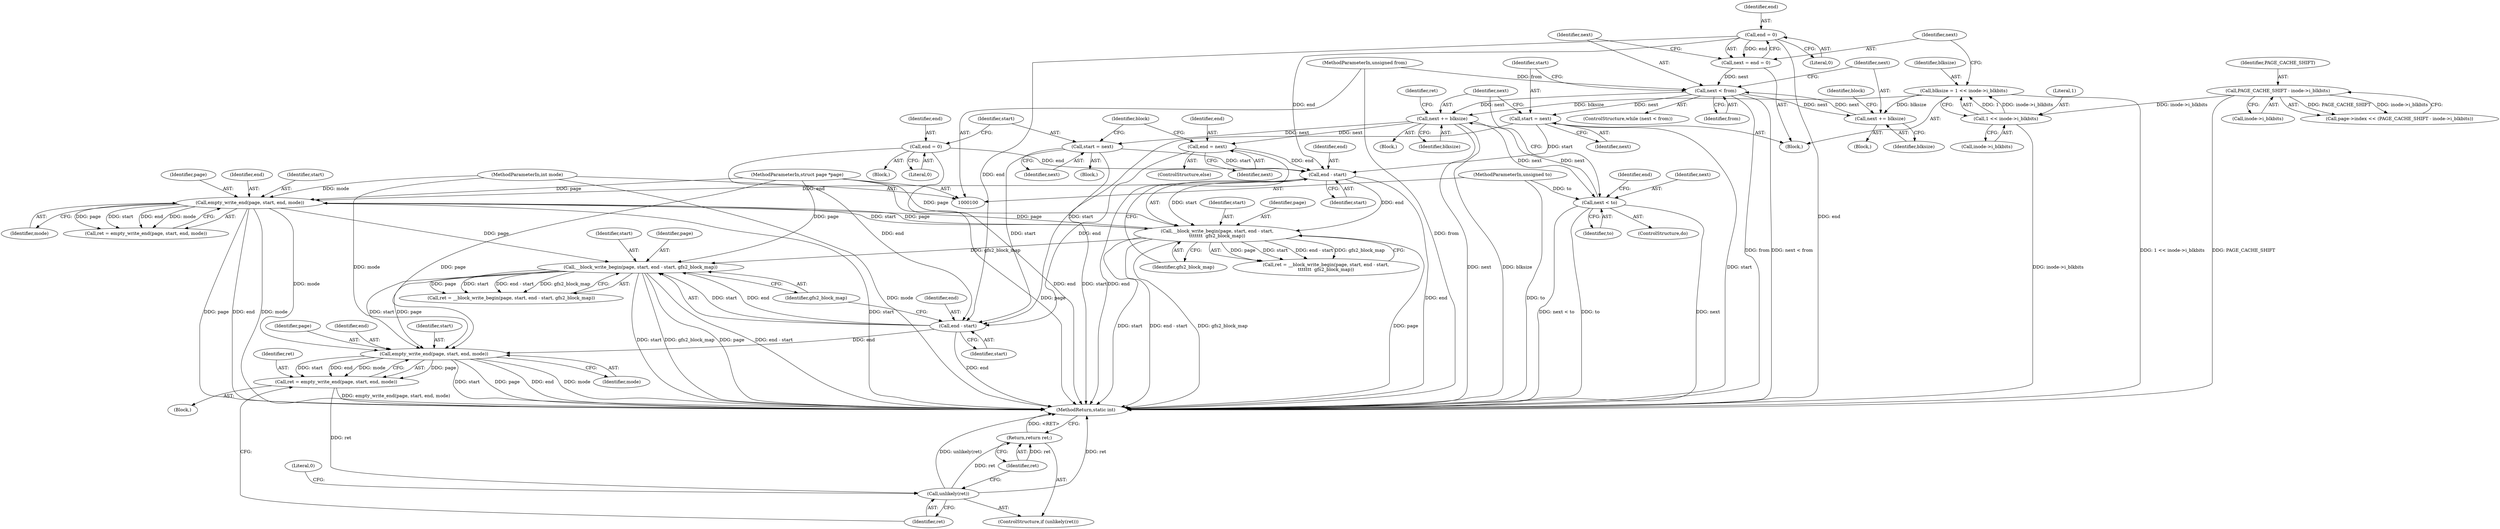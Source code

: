 digraph "1_linux_64dd153c83743af81f20924c6343652d731eeecb_4@API" {
"1000241" [label="(Call,empty_write_end(page, start, end, mode))"];
"1000227" [label="(Call,__block_write_begin(page, start, end - start, gfs2_block_map))"];
"1000197" [label="(Call,empty_write_end(page, start, end, mode))"];
"1000183" [label="(Call,__block_write_begin(page, start, end - start,\n\t\t\t\t\t\t\t  gfs2_block_map))"];
"1000101" [label="(MethodParameterIn,struct page *page)"];
"1000186" [label="(Call,end - start)"];
"1000140" [label="(Call,end = 0)"];
"1000207" [label="(Call,end = 0)"];
"1000214" [label="(Call,end = next)"];
"1000158" [label="(Call,next += blksize)"];
"1000131" [label="(Call,blksize = 1 << inode->i_blkbits)"];
"1000133" [label="(Call,1 << inode->i_blkbits)"];
"1000125" [label="(Call,PAGE_CACHE_SHIFT - inode->i_blkbits)"];
"1000219" [label="(Call,next < to)"];
"1000103" [label="(MethodParameterIn,unsigned to)"];
"1000144" [label="(Call,next < from)"];
"1000138" [label="(Call,next = end = 0)"];
"1000148" [label="(Call,next += blksize)"];
"1000102" [label="(MethodParameterIn,unsigned from)"];
"1000153" [label="(Call,start = next)"];
"1000210" [label="(Call,start = next)"];
"1000104" [label="(MethodParameterIn,int mode)"];
"1000230" [label="(Call,end - start)"];
"1000239" [label="(Call,ret = empty_write_end(page, start, end, mode))"];
"1000247" [label="(Call,unlikely(ret))"];
"1000249" [label="(Return,return ret;)"];
"1000227" [label="(Call,__block_write_begin(page, start, end - start, gfs2_block_map))"];
"1000133" [label="(Call,1 << inode->i_blkbits)"];
"1000224" [label="(Block,)"];
"1000177" [label="(Block,)"];
"1000241" [label="(Call,empty_write_end(page, start, end, mode))"];
"1000134" [label="(Literal,1)"];
"1000252" [label="(Literal,0)"];
"1000187" [label="(Identifier,end)"];
"1000250" [label="(Identifier,ret)"];
"1000183" [label="(Call,__block_write_begin(page, start, end - start,\n\t\t\t\t\t\t\t  gfs2_block_map))"];
"1000127" [label="(Call,inode->i_blkbits)"];
"1000201" [label="(Identifier,mode)"];
"1000213" [label="(ControlStructure,else)"];
"1000233" [label="(Identifier,gfs2_block_map)"];
"1000135" [label="(Call,inode->i_blkbits)"];
"1000139" [label="(Identifier,next)"];
"1000180" [label="(Block,)"];
"1000132" [label="(Identifier,blksize)"];
"1000225" [label="(Call,ret = __block_write_begin(page, start, end - start, gfs2_block_map))"];
"1000188" [label="(Identifier,start)"];
"1000246" [label="(ControlStructure,if (unlikely(ret)))"];
"1000181" [label="(Call,ret = __block_write_begin(page, start, end - start,\n\t\t\t\t\t\t\t  gfs2_block_map))"];
"1000131" [label="(Call,blksize = 1 << inode->i_blkbits)"];
"1000185" [label="(Identifier,start)"];
"1000199" [label="(Identifier,start)"];
"1000209" [label="(Literal,0)"];
"1000152" [label="(Identifier,block)"];
"1000253" [label="(MethodReturn,static int)"];
"1000212" [label="(Identifier,next)"];
"1000230" [label="(Call,end - start)"];
"1000159" [label="(Identifier,next)"];
"1000198" [label="(Identifier,page)"];
"1000140" [label="(Call,end = 0)"];
"1000105" [label="(Block,)"];
"1000162" [label="(Identifier,ret)"];
"1000138" [label="(Call,next = end = 0)"];
"1000157" [label="(Block,)"];
"1000144" [label="(Call,next < from)"];
"1000229" [label="(Identifier,start)"];
"1000189" [label="(Identifier,gfs2_block_map)"];
"1000245" [label="(Identifier,mode)"];
"1000242" [label="(Identifier,page)"];
"1000148" [label="(Call,next += blksize)"];
"1000228" [label="(Identifier,page)"];
"1000102" [label="(MethodParameterIn,unsigned from)"];
"1000153" [label="(Call,start = next)"];
"1000232" [label="(Identifier,start)"];
"1000154" [label="(Identifier,start)"];
"1000216" [label="(Identifier,next)"];
"1000104" [label="(MethodParameterIn,int mode)"];
"1000143" [label="(ControlStructure,while (next < from))"];
"1000141" [label="(Identifier,end)"];
"1000200" [label="(Identifier,end)"];
"1000186" [label="(Call,end - start)"];
"1000184" [label="(Identifier,page)"];
"1000195" [label="(Call,ret = empty_write_end(page, start, end, mode))"];
"1000155" [label="(Identifier,next)"];
"1000142" [label="(Literal,0)"];
"1000211" [label="(Identifier,start)"];
"1000240" [label="(Identifier,ret)"];
"1000197" [label="(Call,empty_write_end(page, start, end, mode))"];
"1000126" [label="(Identifier,PAGE_CACHE_SHIFT)"];
"1000248" [label="(Identifier,ret)"];
"1000244" [label="(Identifier,end)"];
"1000146" [label="(Identifier,from)"];
"1000121" [label="(Call,page->index << (PAGE_CACHE_SHIFT - inode->i_blkbits))"];
"1000101" [label="(MethodParameterIn,struct page *page)"];
"1000158" [label="(Call,next += blksize)"];
"1000149" [label="(Identifier,next)"];
"1000223" [label="(Identifier,end)"];
"1000147" [label="(Block,)"];
"1000207" [label="(Call,end = 0)"];
"1000239" [label="(Call,ret = empty_write_end(page, start, end, mode))"];
"1000156" [label="(ControlStructure,do)"];
"1000220" [label="(Identifier,next)"];
"1000150" [label="(Identifier,blksize)"];
"1000218" [label="(Identifier,block)"];
"1000210" [label="(Call,start = next)"];
"1000125" [label="(Call,PAGE_CACHE_SHIFT - inode->i_blkbits)"];
"1000247" [label="(Call,unlikely(ret))"];
"1000219" [label="(Call,next < to)"];
"1000145" [label="(Identifier,next)"];
"1000214" [label="(Call,end = next)"];
"1000249" [label="(Return,return ret;)"];
"1000103" [label="(MethodParameterIn,unsigned to)"];
"1000221" [label="(Identifier,to)"];
"1000231" [label="(Identifier,end)"];
"1000215" [label="(Identifier,end)"];
"1000243" [label="(Identifier,start)"];
"1000208" [label="(Identifier,end)"];
"1000160" [label="(Identifier,blksize)"];
"1000241" -> "1000239"  [label="AST: "];
"1000241" -> "1000245"  [label="CFG: "];
"1000242" -> "1000241"  [label="AST: "];
"1000243" -> "1000241"  [label="AST: "];
"1000244" -> "1000241"  [label="AST: "];
"1000245" -> "1000241"  [label="AST: "];
"1000239" -> "1000241"  [label="CFG: "];
"1000241" -> "1000253"  [label="DDG: page"];
"1000241" -> "1000253"  [label="DDG: end"];
"1000241" -> "1000253"  [label="DDG: mode"];
"1000241" -> "1000253"  [label="DDG: start"];
"1000241" -> "1000239"  [label="DDG: page"];
"1000241" -> "1000239"  [label="DDG: start"];
"1000241" -> "1000239"  [label="DDG: end"];
"1000241" -> "1000239"  [label="DDG: mode"];
"1000227" -> "1000241"  [label="DDG: page"];
"1000227" -> "1000241"  [label="DDG: start"];
"1000101" -> "1000241"  [label="DDG: page"];
"1000230" -> "1000241"  [label="DDG: end"];
"1000197" -> "1000241"  [label="DDG: mode"];
"1000104" -> "1000241"  [label="DDG: mode"];
"1000227" -> "1000225"  [label="AST: "];
"1000227" -> "1000233"  [label="CFG: "];
"1000228" -> "1000227"  [label="AST: "];
"1000229" -> "1000227"  [label="AST: "];
"1000230" -> "1000227"  [label="AST: "];
"1000233" -> "1000227"  [label="AST: "];
"1000225" -> "1000227"  [label="CFG: "];
"1000227" -> "1000253"  [label="DDG: gfs2_block_map"];
"1000227" -> "1000253"  [label="DDG: page"];
"1000227" -> "1000253"  [label="DDG: start"];
"1000227" -> "1000253"  [label="DDG: end - start"];
"1000227" -> "1000225"  [label="DDG: page"];
"1000227" -> "1000225"  [label="DDG: start"];
"1000227" -> "1000225"  [label="DDG: end - start"];
"1000227" -> "1000225"  [label="DDG: gfs2_block_map"];
"1000197" -> "1000227"  [label="DDG: page"];
"1000101" -> "1000227"  [label="DDG: page"];
"1000230" -> "1000227"  [label="DDG: start"];
"1000230" -> "1000227"  [label="DDG: end"];
"1000183" -> "1000227"  [label="DDG: gfs2_block_map"];
"1000197" -> "1000195"  [label="AST: "];
"1000197" -> "1000201"  [label="CFG: "];
"1000198" -> "1000197"  [label="AST: "];
"1000199" -> "1000197"  [label="AST: "];
"1000200" -> "1000197"  [label="AST: "];
"1000201" -> "1000197"  [label="AST: "];
"1000195" -> "1000197"  [label="CFG: "];
"1000197" -> "1000253"  [label="DDG: end"];
"1000197" -> "1000253"  [label="DDG: mode"];
"1000197" -> "1000253"  [label="DDG: start"];
"1000197" -> "1000253"  [label="DDG: page"];
"1000197" -> "1000183"  [label="DDG: page"];
"1000197" -> "1000195"  [label="DDG: page"];
"1000197" -> "1000195"  [label="DDG: start"];
"1000197" -> "1000195"  [label="DDG: end"];
"1000197" -> "1000195"  [label="DDG: mode"];
"1000183" -> "1000197"  [label="DDG: page"];
"1000183" -> "1000197"  [label="DDG: start"];
"1000101" -> "1000197"  [label="DDG: page"];
"1000186" -> "1000197"  [label="DDG: end"];
"1000104" -> "1000197"  [label="DDG: mode"];
"1000183" -> "1000181"  [label="AST: "];
"1000183" -> "1000189"  [label="CFG: "];
"1000184" -> "1000183"  [label="AST: "];
"1000185" -> "1000183"  [label="AST: "];
"1000186" -> "1000183"  [label="AST: "];
"1000189" -> "1000183"  [label="AST: "];
"1000181" -> "1000183"  [label="CFG: "];
"1000183" -> "1000253"  [label="DDG: start"];
"1000183" -> "1000253"  [label="DDG: end - start"];
"1000183" -> "1000253"  [label="DDG: gfs2_block_map"];
"1000183" -> "1000253"  [label="DDG: page"];
"1000183" -> "1000181"  [label="DDG: page"];
"1000183" -> "1000181"  [label="DDG: start"];
"1000183" -> "1000181"  [label="DDG: end - start"];
"1000183" -> "1000181"  [label="DDG: gfs2_block_map"];
"1000101" -> "1000183"  [label="DDG: page"];
"1000186" -> "1000183"  [label="DDG: start"];
"1000186" -> "1000183"  [label="DDG: end"];
"1000101" -> "1000100"  [label="AST: "];
"1000101" -> "1000253"  [label="DDG: page"];
"1000186" -> "1000188"  [label="CFG: "];
"1000187" -> "1000186"  [label="AST: "];
"1000188" -> "1000186"  [label="AST: "];
"1000189" -> "1000186"  [label="CFG: "];
"1000186" -> "1000253"  [label="DDG: end"];
"1000140" -> "1000186"  [label="DDG: end"];
"1000207" -> "1000186"  [label="DDG: end"];
"1000214" -> "1000186"  [label="DDG: end"];
"1000153" -> "1000186"  [label="DDG: start"];
"1000210" -> "1000186"  [label="DDG: start"];
"1000140" -> "1000138"  [label="AST: "];
"1000140" -> "1000142"  [label="CFG: "];
"1000141" -> "1000140"  [label="AST: "];
"1000142" -> "1000140"  [label="AST: "];
"1000138" -> "1000140"  [label="CFG: "];
"1000140" -> "1000253"  [label="DDG: end"];
"1000140" -> "1000138"  [label="DDG: end"];
"1000140" -> "1000230"  [label="DDG: end"];
"1000207" -> "1000180"  [label="AST: "];
"1000207" -> "1000209"  [label="CFG: "];
"1000208" -> "1000207"  [label="AST: "];
"1000209" -> "1000207"  [label="AST: "];
"1000211" -> "1000207"  [label="CFG: "];
"1000207" -> "1000253"  [label="DDG: end"];
"1000207" -> "1000230"  [label="DDG: end"];
"1000214" -> "1000213"  [label="AST: "];
"1000214" -> "1000216"  [label="CFG: "];
"1000215" -> "1000214"  [label="AST: "];
"1000216" -> "1000214"  [label="AST: "];
"1000218" -> "1000214"  [label="CFG: "];
"1000214" -> "1000253"  [label="DDG: end"];
"1000158" -> "1000214"  [label="DDG: next"];
"1000214" -> "1000230"  [label="DDG: end"];
"1000158" -> "1000157"  [label="AST: "];
"1000158" -> "1000160"  [label="CFG: "];
"1000159" -> "1000158"  [label="AST: "];
"1000160" -> "1000158"  [label="AST: "];
"1000162" -> "1000158"  [label="CFG: "];
"1000158" -> "1000253"  [label="DDG: next"];
"1000158" -> "1000253"  [label="DDG: blksize"];
"1000131" -> "1000158"  [label="DDG: blksize"];
"1000219" -> "1000158"  [label="DDG: next"];
"1000144" -> "1000158"  [label="DDG: next"];
"1000158" -> "1000210"  [label="DDG: next"];
"1000158" -> "1000219"  [label="DDG: next"];
"1000131" -> "1000105"  [label="AST: "];
"1000131" -> "1000133"  [label="CFG: "];
"1000132" -> "1000131"  [label="AST: "];
"1000133" -> "1000131"  [label="AST: "];
"1000139" -> "1000131"  [label="CFG: "];
"1000131" -> "1000253"  [label="DDG: 1 << inode->i_blkbits"];
"1000133" -> "1000131"  [label="DDG: 1"];
"1000133" -> "1000131"  [label="DDG: inode->i_blkbits"];
"1000131" -> "1000148"  [label="DDG: blksize"];
"1000133" -> "1000135"  [label="CFG: "];
"1000134" -> "1000133"  [label="AST: "];
"1000135" -> "1000133"  [label="AST: "];
"1000133" -> "1000253"  [label="DDG: inode->i_blkbits"];
"1000125" -> "1000133"  [label="DDG: inode->i_blkbits"];
"1000125" -> "1000121"  [label="AST: "];
"1000125" -> "1000127"  [label="CFG: "];
"1000126" -> "1000125"  [label="AST: "];
"1000127" -> "1000125"  [label="AST: "];
"1000121" -> "1000125"  [label="CFG: "];
"1000125" -> "1000253"  [label="DDG: PAGE_CACHE_SHIFT"];
"1000125" -> "1000121"  [label="DDG: PAGE_CACHE_SHIFT"];
"1000125" -> "1000121"  [label="DDG: inode->i_blkbits"];
"1000219" -> "1000156"  [label="AST: "];
"1000219" -> "1000221"  [label="CFG: "];
"1000220" -> "1000219"  [label="AST: "];
"1000221" -> "1000219"  [label="AST: "];
"1000159" -> "1000219"  [label="CFG: "];
"1000223" -> "1000219"  [label="CFG: "];
"1000219" -> "1000253"  [label="DDG: next < to"];
"1000219" -> "1000253"  [label="DDG: to"];
"1000219" -> "1000253"  [label="DDG: next"];
"1000103" -> "1000219"  [label="DDG: to"];
"1000103" -> "1000100"  [label="AST: "];
"1000103" -> "1000253"  [label="DDG: to"];
"1000144" -> "1000143"  [label="AST: "];
"1000144" -> "1000146"  [label="CFG: "];
"1000145" -> "1000144"  [label="AST: "];
"1000146" -> "1000144"  [label="AST: "];
"1000149" -> "1000144"  [label="CFG: "];
"1000154" -> "1000144"  [label="CFG: "];
"1000144" -> "1000253"  [label="DDG: next < from"];
"1000144" -> "1000253"  [label="DDG: from"];
"1000138" -> "1000144"  [label="DDG: next"];
"1000148" -> "1000144"  [label="DDG: next"];
"1000102" -> "1000144"  [label="DDG: from"];
"1000144" -> "1000148"  [label="DDG: next"];
"1000144" -> "1000153"  [label="DDG: next"];
"1000138" -> "1000105"  [label="AST: "];
"1000139" -> "1000138"  [label="AST: "];
"1000145" -> "1000138"  [label="CFG: "];
"1000148" -> "1000147"  [label="AST: "];
"1000148" -> "1000150"  [label="CFG: "];
"1000149" -> "1000148"  [label="AST: "];
"1000150" -> "1000148"  [label="AST: "];
"1000152" -> "1000148"  [label="CFG: "];
"1000102" -> "1000100"  [label="AST: "];
"1000102" -> "1000253"  [label="DDG: from"];
"1000153" -> "1000105"  [label="AST: "];
"1000153" -> "1000155"  [label="CFG: "];
"1000154" -> "1000153"  [label="AST: "];
"1000155" -> "1000153"  [label="AST: "];
"1000159" -> "1000153"  [label="CFG: "];
"1000153" -> "1000253"  [label="DDG: start"];
"1000153" -> "1000230"  [label="DDG: start"];
"1000210" -> "1000177"  [label="AST: "];
"1000210" -> "1000212"  [label="CFG: "];
"1000211" -> "1000210"  [label="AST: "];
"1000212" -> "1000210"  [label="AST: "];
"1000218" -> "1000210"  [label="CFG: "];
"1000210" -> "1000253"  [label="DDG: start"];
"1000210" -> "1000230"  [label="DDG: start"];
"1000104" -> "1000100"  [label="AST: "];
"1000104" -> "1000253"  [label="DDG: mode"];
"1000230" -> "1000232"  [label="CFG: "];
"1000231" -> "1000230"  [label="AST: "];
"1000232" -> "1000230"  [label="AST: "];
"1000233" -> "1000230"  [label="CFG: "];
"1000230" -> "1000253"  [label="DDG: end"];
"1000239" -> "1000224"  [label="AST: "];
"1000240" -> "1000239"  [label="AST: "];
"1000248" -> "1000239"  [label="CFG: "];
"1000239" -> "1000253"  [label="DDG: empty_write_end(page, start, end, mode)"];
"1000239" -> "1000247"  [label="DDG: ret"];
"1000247" -> "1000246"  [label="AST: "];
"1000247" -> "1000248"  [label="CFG: "];
"1000248" -> "1000247"  [label="AST: "];
"1000250" -> "1000247"  [label="CFG: "];
"1000252" -> "1000247"  [label="CFG: "];
"1000247" -> "1000253"  [label="DDG: ret"];
"1000247" -> "1000253"  [label="DDG: unlikely(ret)"];
"1000247" -> "1000249"  [label="DDG: ret"];
"1000249" -> "1000246"  [label="AST: "];
"1000249" -> "1000250"  [label="CFG: "];
"1000250" -> "1000249"  [label="AST: "];
"1000253" -> "1000249"  [label="CFG: "];
"1000249" -> "1000253"  [label="DDG: <RET>"];
"1000250" -> "1000249"  [label="DDG: ret"];
}
